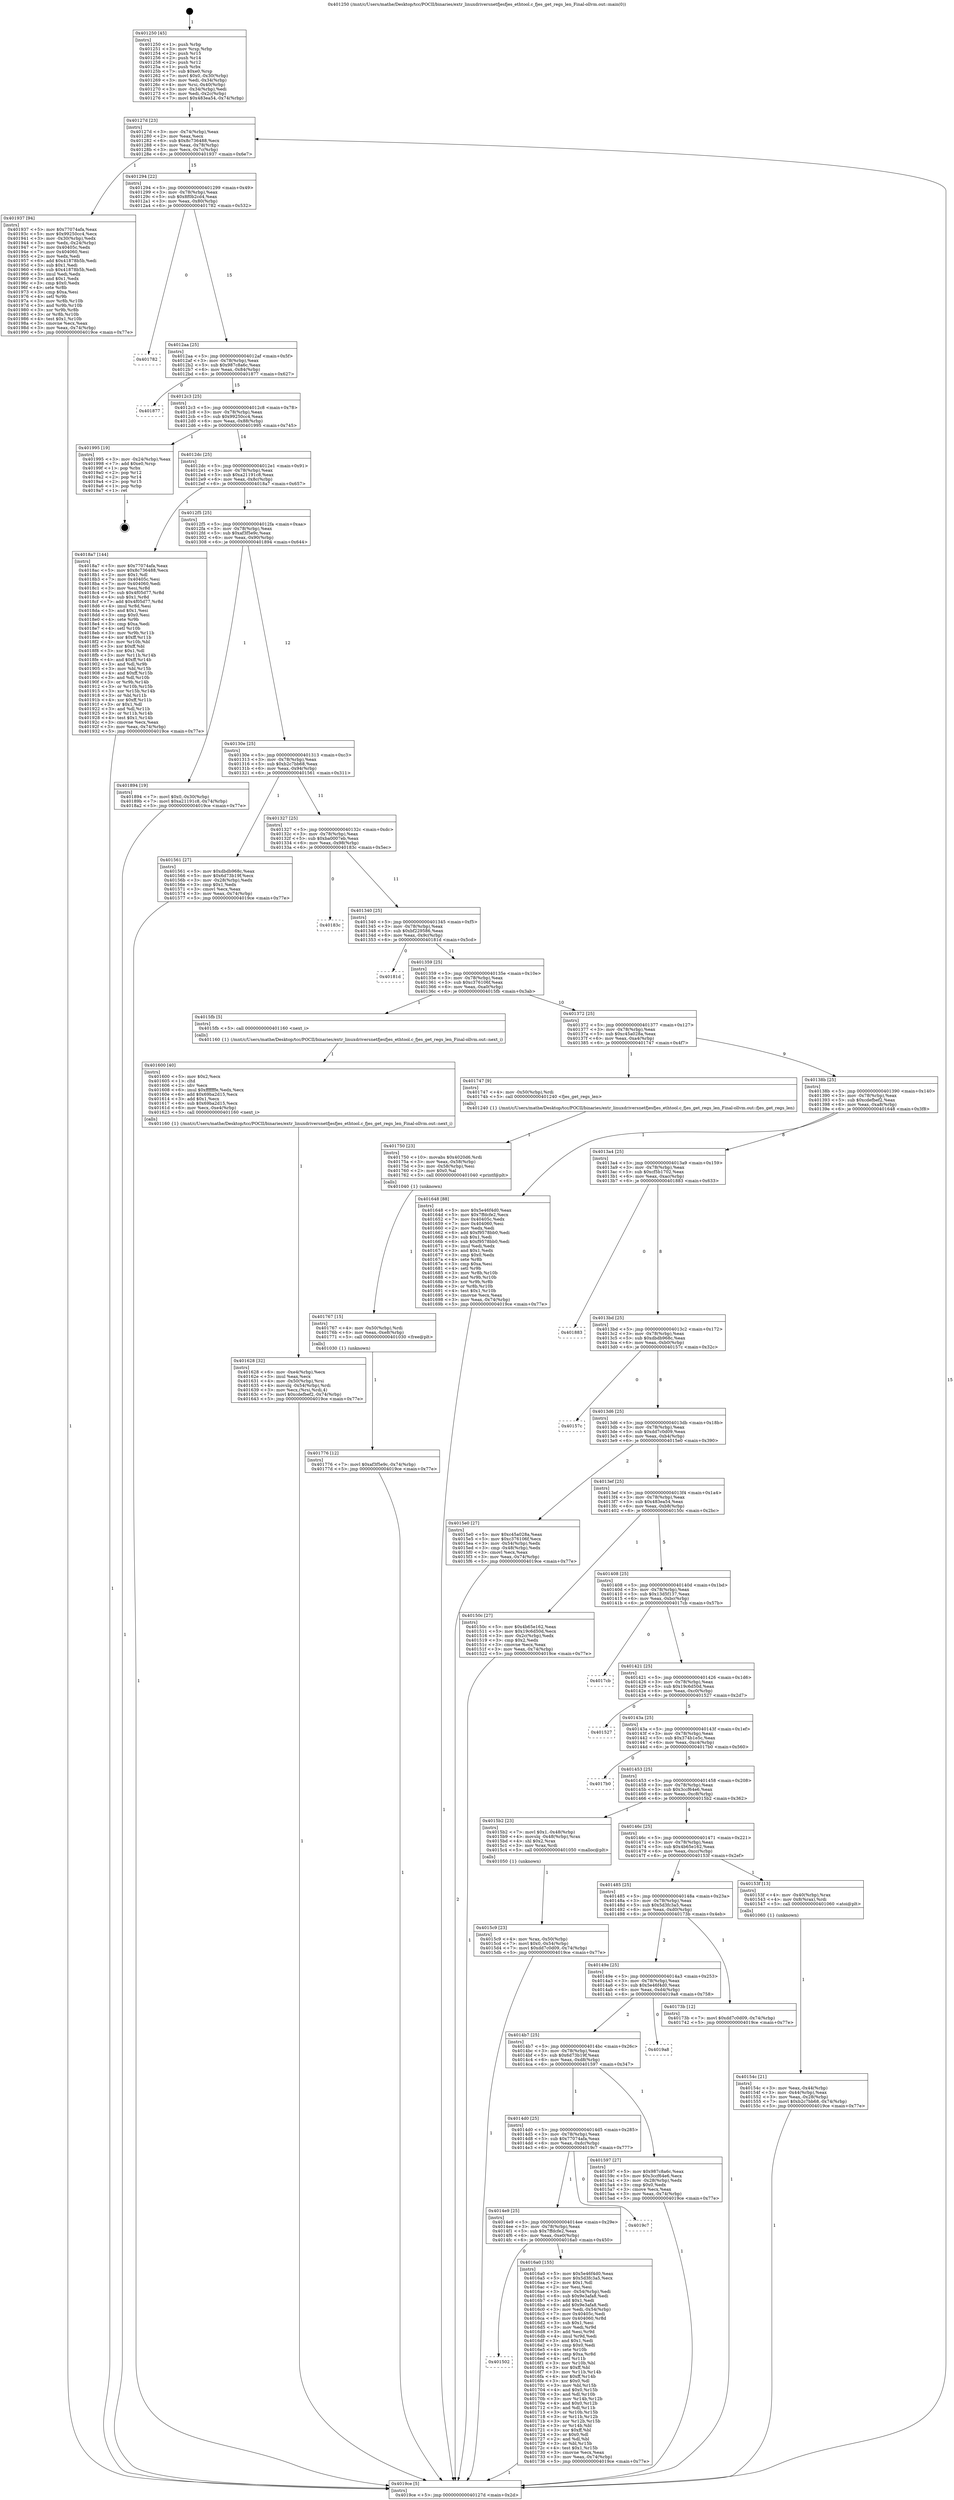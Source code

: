 digraph "0x401250" {
  label = "0x401250 (/mnt/c/Users/mathe/Desktop/tcc/POCII/binaries/extr_linuxdriversnetfjesfjes_ethtool.c_fjes_get_regs_len_Final-ollvm.out::main(0))"
  labelloc = "t"
  node[shape=record]

  Entry [label="",width=0.3,height=0.3,shape=circle,fillcolor=black,style=filled]
  "0x40127d" [label="{
     0x40127d [23]\l
     | [instrs]\l
     &nbsp;&nbsp;0x40127d \<+3\>: mov -0x74(%rbp),%eax\l
     &nbsp;&nbsp;0x401280 \<+2\>: mov %eax,%ecx\l
     &nbsp;&nbsp;0x401282 \<+6\>: sub $0x8c736488,%ecx\l
     &nbsp;&nbsp;0x401288 \<+3\>: mov %eax,-0x78(%rbp)\l
     &nbsp;&nbsp;0x40128b \<+3\>: mov %ecx,-0x7c(%rbp)\l
     &nbsp;&nbsp;0x40128e \<+6\>: je 0000000000401937 \<main+0x6e7\>\l
  }"]
  "0x401937" [label="{
     0x401937 [94]\l
     | [instrs]\l
     &nbsp;&nbsp;0x401937 \<+5\>: mov $0x77074afa,%eax\l
     &nbsp;&nbsp;0x40193c \<+5\>: mov $0x99250cc4,%ecx\l
     &nbsp;&nbsp;0x401941 \<+3\>: mov -0x30(%rbp),%edx\l
     &nbsp;&nbsp;0x401944 \<+3\>: mov %edx,-0x24(%rbp)\l
     &nbsp;&nbsp;0x401947 \<+7\>: mov 0x40405c,%edx\l
     &nbsp;&nbsp;0x40194e \<+7\>: mov 0x404060,%esi\l
     &nbsp;&nbsp;0x401955 \<+2\>: mov %edx,%edi\l
     &nbsp;&nbsp;0x401957 \<+6\>: add $0x41878b5b,%edi\l
     &nbsp;&nbsp;0x40195d \<+3\>: sub $0x1,%edi\l
     &nbsp;&nbsp;0x401960 \<+6\>: sub $0x41878b5b,%edi\l
     &nbsp;&nbsp;0x401966 \<+3\>: imul %edi,%edx\l
     &nbsp;&nbsp;0x401969 \<+3\>: and $0x1,%edx\l
     &nbsp;&nbsp;0x40196c \<+3\>: cmp $0x0,%edx\l
     &nbsp;&nbsp;0x40196f \<+4\>: sete %r8b\l
     &nbsp;&nbsp;0x401973 \<+3\>: cmp $0xa,%esi\l
     &nbsp;&nbsp;0x401976 \<+4\>: setl %r9b\l
     &nbsp;&nbsp;0x40197a \<+3\>: mov %r8b,%r10b\l
     &nbsp;&nbsp;0x40197d \<+3\>: and %r9b,%r10b\l
     &nbsp;&nbsp;0x401980 \<+3\>: xor %r9b,%r8b\l
     &nbsp;&nbsp;0x401983 \<+3\>: or %r8b,%r10b\l
     &nbsp;&nbsp;0x401986 \<+4\>: test $0x1,%r10b\l
     &nbsp;&nbsp;0x40198a \<+3\>: cmovne %ecx,%eax\l
     &nbsp;&nbsp;0x40198d \<+3\>: mov %eax,-0x74(%rbp)\l
     &nbsp;&nbsp;0x401990 \<+5\>: jmp 00000000004019ce \<main+0x77e\>\l
  }"]
  "0x401294" [label="{
     0x401294 [22]\l
     | [instrs]\l
     &nbsp;&nbsp;0x401294 \<+5\>: jmp 0000000000401299 \<main+0x49\>\l
     &nbsp;&nbsp;0x401299 \<+3\>: mov -0x78(%rbp),%eax\l
     &nbsp;&nbsp;0x40129c \<+5\>: sub $0x8f0b2cd4,%eax\l
     &nbsp;&nbsp;0x4012a1 \<+3\>: mov %eax,-0x80(%rbp)\l
     &nbsp;&nbsp;0x4012a4 \<+6\>: je 0000000000401782 \<main+0x532\>\l
  }"]
  Exit [label="",width=0.3,height=0.3,shape=circle,fillcolor=black,style=filled,peripheries=2]
  "0x401782" [label="{
     0x401782\l
  }", style=dashed]
  "0x4012aa" [label="{
     0x4012aa [25]\l
     | [instrs]\l
     &nbsp;&nbsp;0x4012aa \<+5\>: jmp 00000000004012af \<main+0x5f\>\l
     &nbsp;&nbsp;0x4012af \<+3\>: mov -0x78(%rbp),%eax\l
     &nbsp;&nbsp;0x4012b2 \<+5\>: sub $0x987c8a6c,%eax\l
     &nbsp;&nbsp;0x4012b7 \<+6\>: mov %eax,-0x84(%rbp)\l
     &nbsp;&nbsp;0x4012bd \<+6\>: je 0000000000401877 \<main+0x627\>\l
  }"]
  "0x401776" [label="{
     0x401776 [12]\l
     | [instrs]\l
     &nbsp;&nbsp;0x401776 \<+7\>: movl $0xaf3f5e9c,-0x74(%rbp)\l
     &nbsp;&nbsp;0x40177d \<+5\>: jmp 00000000004019ce \<main+0x77e\>\l
  }"]
  "0x401877" [label="{
     0x401877\l
  }", style=dashed]
  "0x4012c3" [label="{
     0x4012c3 [25]\l
     | [instrs]\l
     &nbsp;&nbsp;0x4012c3 \<+5\>: jmp 00000000004012c8 \<main+0x78\>\l
     &nbsp;&nbsp;0x4012c8 \<+3\>: mov -0x78(%rbp),%eax\l
     &nbsp;&nbsp;0x4012cb \<+5\>: sub $0x99250cc4,%eax\l
     &nbsp;&nbsp;0x4012d0 \<+6\>: mov %eax,-0x88(%rbp)\l
     &nbsp;&nbsp;0x4012d6 \<+6\>: je 0000000000401995 \<main+0x745\>\l
  }"]
  "0x401767" [label="{
     0x401767 [15]\l
     | [instrs]\l
     &nbsp;&nbsp;0x401767 \<+4\>: mov -0x50(%rbp),%rdi\l
     &nbsp;&nbsp;0x40176b \<+6\>: mov %eax,-0xe8(%rbp)\l
     &nbsp;&nbsp;0x401771 \<+5\>: call 0000000000401030 \<free@plt\>\l
     | [calls]\l
     &nbsp;&nbsp;0x401030 \{1\} (unknown)\l
  }"]
  "0x401995" [label="{
     0x401995 [19]\l
     | [instrs]\l
     &nbsp;&nbsp;0x401995 \<+3\>: mov -0x24(%rbp),%eax\l
     &nbsp;&nbsp;0x401998 \<+7\>: add $0xe0,%rsp\l
     &nbsp;&nbsp;0x40199f \<+1\>: pop %rbx\l
     &nbsp;&nbsp;0x4019a0 \<+2\>: pop %r12\l
     &nbsp;&nbsp;0x4019a2 \<+2\>: pop %r14\l
     &nbsp;&nbsp;0x4019a4 \<+2\>: pop %r15\l
     &nbsp;&nbsp;0x4019a6 \<+1\>: pop %rbp\l
     &nbsp;&nbsp;0x4019a7 \<+1\>: ret\l
  }"]
  "0x4012dc" [label="{
     0x4012dc [25]\l
     | [instrs]\l
     &nbsp;&nbsp;0x4012dc \<+5\>: jmp 00000000004012e1 \<main+0x91\>\l
     &nbsp;&nbsp;0x4012e1 \<+3\>: mov -0x78(%rbp),%eax\l
     &nbsp;&nbsp;0x4012e4 \<+5\>: sub $0xa21191c8,%eax\l
     &nbsp;&nbsp;0x4012e9 \<+6\>: mov %eax,-0x8c(%rbp)\l
     &nbsp;&nbsp;0x4012ef \<+6\>: je 00000000004018a7 \<main+0x657\>\l
  }"]
  "0x401750" [label="{
     0x401750 [23]\l
     | [instrs]\l
     &nbsp;&nbsp;0x401750 \<+10\>: movabs $0x4020d6,%rdi\l
     &nbsp;&nbsp;0x40175a \<+3\>: mov %eax,-0x58(%rbp)\l
     &nbsp;&nbsp;0x40175d \<+3\>: mov -0x58(%rbp),%esi\l
     &nbsp;&nbsp;0x401760 \<+2\>: mov $0x0,%al\l
     &nbsp;&nbsp;0x401762 \<+5\>: call 0000000000401040 \<printf@plt\>\l
     | [calls]\l
     &nbsp;&nbsp;0x401040 \{1\} (unknown)\l
  }"]
  "0x4018a7" [label="{
     0x4018a7 [144]\l
     | [instrs]\l
     &nbsp;&nbsp;0x4018a7 \<+5\>: mov $0x77074afa,%eax\l
     &nbsp;&nbsp;0x4018ac \<+5\>: mov $0x8c736488,%ecx\l
     &nbsp;&nbsp;0x4018b1 \<+2\>: mov $0x1,%dl\l
     &nbsp;&nbsp;0x4018b3 \<+7\>: mov 0x40405c,%esi\l
     &nbsp;&nbsp;0x4018ba \<+7\>: mov 0x404060,%edi\l
     &nbsp;&nbsp;0x4018c1 \<+3\>: mov %esi,%r8d\l
     &nbsp;&nbsp;0x4018c4 \<+7\>: sub $0x4f05d77,%r8d\l
     &nbsp;&nbsp;0x4018cb \<+4\>: sub $0x1,%r8d\l
     &nbsp;&nbsp;0x4018cf \<+7\>: add $0x4f05d77,%r8d\l
     &nbsp;&nbsp;0x4018d6 \<+4\>: imul %r8d,%esi\l
     &nbsp;&nbsp;0x4018da \<+3\>: and $0x1,%esi\l
     &nbsp;&nbsp;0x4018dd \<+3\>: cmp $0x0,%esi\l
     &nbsp;&nbsp;0x4018e0 \<+4\>: sete %r9b\l
     &nbsp;&nbsp;0x4018e4 \<+3\>: cmp $0xa,%edi\l
     &nbsp;&nbsp;0x4018e7 \<+4\>: setl %r10b\l
     &nbsp;&nbsp;0x4018eb \<+3\>: mov %r9b,%r11b\l
     &nbsp;&nbsp;0x4018ee \<+4\>: xor $0xff,%r11b\l
     &nbsp;&nbsp;0x4018f2 \<+3\>: mov %r10b,%bl\l
     &nbsp;&nbsp;0x4018f5 \<+3\>: xor $0xff,%bl\l
     &nbsp;&nbsp;0x4018f8 \<+3\>: xor $0x1,%dl\l
     &nbsp;&nbsp;0x4018fb \<+3\>: mov %r11b,%r14b\l
     &nbsp;&nbsp;0x4018fe \<+4\>: and $0xff,%r14b\l
     &nbsp;&nbsp;0x401902 \<+3\>: and %dl,%r9b\l
     &nbsp;&nbsp;0x401905 \<+3\>: mov %bl,%r15b\l
     &nbsp;&nbsp;0x401908 \<+4\>: and $0xff,%r15b\l
     &nbsp;&nbsp;0x40190c \<+3\>: and %dl,%r10b\l
     &nbsp;&nbsp;0x40190f \<+3\>: or %r9b,%r14b\l
     &nbsp;&nbsp;0x401912 \<+3\>: or %r10b,%r15b\l
     &nbsp;&nbsp;0x401915 \<+3\>: xor %r15b,%r14b\l
     &nbsp;&nbsp;0x401918 \<+3\>: or %bl,%r11b\l
     &nbsp;&nbsp;0x40191b \<+4\>: xor $0xff,%r11b\l
     &nbsp;&nbsp;0x40191f \<+3\>: or $0x1,%dl\l
     &nbsp;&nbsp;0x401922 \<+3\>: and %dl,%r11b\l
     &nbsp;&nbsp;0x401925 \<+3\>: or %r11b,%r14b\l
     &nbsp;&nbsp;0x401928 \<+4\>: test $0x1,%r14b\l
     &nbsp;&nbsp;0x40192c \<+3\>: cmovne %ecx,%eax\l
     &nbsp;&nbsp;0x40192f \<+3\>: mov %eax,-0x74(%rbp)\l
     &nbsp;&nbsp;0x401932 \<+5\>: jmp 00000000004019ce \<main+0x77e\>\l
  }"]
  "0x4012f5" [label="{
     0x4012f5 [25]\l
     | [instrs]\l
     &nbsp;&nbsp;0x4012f5 \<+5\>: jmp 00000000004012fa \<main+0xaa\>\l
     &nbsp;&nbsp;0x4012fa \<+3\>: mov -0x78(%rbp),%eax\l
     &nbsp;&nbsp;0x4012fd \<+5\>: sub $0xaf3f5e9c,%eax\l
     &nbsp;&nbsp;0x401302 \<+6\>: mov %eax,-0x90(%rbp)\l
     &nbsp;&nbsp;0x401308 \<+6\>: je 0000000000401894 \<main+0x644\>\l
  }"]
  "0x401502" [label="{
     0x401502\l
  }", style=dashed]
  "0x401894" [label="{
     0x401894 [19]\l
     | [instrs]\l
     &nbsp;&nbsp;0x401894 \<+7\>: movl $0x0,-0x30(%rbp)\l
     &nbsp;&nbsp;0x40189b \<+7\>: movl $0xa21191c8,-0x74(%rbp)\l
     &nbsp;&nbsp;0x4018a2 \<+5\>: jmp 00000000004019ce \<main+0x77e\>\l
  }"]
  "0x40130e" [label="{
     0x40130e [25]\l
     | [instrs]\l
     &nbsp;&nbsp;0x40130e \<+5\>: jmp 0000000000401313 \<main+0xc3\>\l
     &nbsp;&nbsp;0x401313 \<+3\>: mov -0x78(%rbp),%eax\l
     &nbsp;&nbsp;0x401316 \<+5\>: sub $0xb2c7bb68,%eax\l
     &nbsp;&nbsp;0x40131b \<+6\>: mov %eax,-0x94(%rbp)\l
     &nbsp;&nbsp;0x401321 \<+6\>: je 0000000000401561 \<main+0x311\>\l
  }"]
  "0x4016a0" [label="{
     0x4016a0 [155]\l
     | [instrs]\l
     &nbsp;&nbsp;0x4016a0 \<+5\>: mov $0x5e46f4d0,%eax\l
     &nbsp;&nbsp;0x4016a5 \<+5\>: mov $0x5d3fc3a5,%ecx\l
     &nbsp;&nbsp;0x4016aa \<+2\>: mov $0x1,%dl\l
     &nbsp;&nbsp;0x4016ac \<+2\>: xor %esi,%esi\l
     &nbsp;&nbsp;0x4016ae \<+3\>: mov -0x54(%rbp),%edi\l
     &nbsp;&nbsp;0x4016b1 \<+6\>: sub $0x9e3afa8,%edi\l
     &nbsp;&nbsp;0x4016b7 \<+3\>: add $0x1,%edi\l
     &nbsp;&nbsp;0x4016ba \<+6\>: add $0x9e3afa8,%edi\l
     &nbsp;&nbsp;0x4016c0 \<+3\>: mov %edi,-0x54(%rbp)\l
     &nbsp;&nbsp;0x4016c3 \<+7\>: mov 0x40405c,%edi\l
     &nbsp;&nbsp;0x4016ca \<+8\>: mov 0x404060,%r8d\l
     &nbsp;&nbsp;0x4016d2 \<+3\>: sub $0x1,%esi\l
     &nbsp;&nbsp;0x4016d5 \<+3\>: mov %edi,%r9d\l
     &nbsp;&nbsp;0x4016d8 \<+3\>: add %esi,%r9d\l
     &nbsp;&nbsp;0x4016db \<+4\>: imul %r9d,%edi\l
     &nbsp;&nbsp;0x4016df \<+3\>: and $0x1,%edi\l
     &nbsp;&nbsp;0x4016e2 \<+3\>: cmp $0x0,%edi\l
     &nbsp;&nbsp;0x4016e5 \<+4\>: sete %r10b\l
     &nbsp;&nbsp;0x4016e9 \<+4\>: cmp $0xa,%r8d\l
     &nbsp;&nbsp;0x4016ed \<+4\>: setl %r11b\l
     &nbsp;&nbsp;0x4016f1 \<+3\>: mov %r10b,%bl\l
     &nbsp;&nbsp;0x4016f4 \<+3\>: xor $0xff,%bl\l
     &nbsp;&nbsp;0x4016f7 \<+3\>: mov %r11b,%r14b\l
     &nbsp;&nbsp;0x4016fa \<+4\>: xor $0xff,%r14b\l
     &nbsp;&nbsp;0x4016fe \<+3\>: xor $0x0,%dl\l
     &nbsp;&nbsp;0x401701 \<+3\>: mov %bl,%r15b\l
     &nbsp;&nbsp;0x401704 \<+4\>: and $0x0,%r15b\l
     &nbsp;&nbsp;0x401708 \<+3\>: and %dl,%r10b\l
     &nbsp;&nbsp;0x40170b \<+3\>: mov %r14b,%r12b\l
     &nbsp;&nbsp;0x40170e \<+4\>: and $0x0,%r12b\l
     &nbsp;&nbsp;0x401712 \<+3\>: and %dl,%r11b\l
     &nbsp;&nbsp;0x401715 \<+3\>: or %r10b,%r15b\l
     &nbsp;&nbsp;0x401718 \<+3\>: or %r11b,%r12b\l
     &nbsp;&nbsp;0x40171b \<+3\>: xor %r12b,%r15b\l
     &nbsp;&nbsp;0x40171e \<+3\>: or %r14b,%bl\l
     &nbsp;&nbsp;0x401721 \<+3\>: xor $0xff,%bl\l
     &nbsp;&nbsp;0x401724 \<+3\>: or $0x0,%dl\l
     &nbsp;&nbsp;0x401727 \<+2\>: and %dl,%bl\l
     &nbsp;&nbsp;0x401729 \<+3\>: or %bl,%r15b\l
     &nbsp;&nbsp;0x40172c \<+4\>: test $0x1,%r15b\l
     &nbsp;&nbsp;0x401730 \<+3\>: cmovne %ecx,%eax\l
     &nbsp;&nbsp;0x401733 \<+3\>: mov %eax,-0x74(%rbp)\l
     &nbsp;&nbsp;0x401736 \<+5\>: jmp 00000000004019ce \<main+0x77e\>\l
  }"]
  "0x401561" [label="{
     0x401561 [27]\l
     | [instrs]\l
     &nbsp;&nbsp;0x401561 \<+5\>: mov $0xdbdb968c,%eax\l
     &nbsp;&nbsp;0x401566 \<+5\>: mov $0x6d73b19f,%ecx\l
     &nbsp;&nbsp;0x40156b \<+3\>: mov -0x28(%rbp),%edx\l
     &nbsp;&nbsp;0x40156e \<+3\>: cmp $0x1,%edx\l
     &nbsp;&nbsp;0x401571 \<+3\>: cmovl %ecx,%eax\l
     &nbsp;&nbsp;0x401574 \<+3\>: mov %eax,-0x74(%rbp)\l
     &nbsp;&nbsp;0x401577 \<+5\>: jmp 00000000004019ce \<main+0x77e\>\l
  }"]
  "0x401327" [label="{
     0x401327 [25]\l
     | [instrs]\l
     &nbsp;&nbsp;0x401327 \<+5\>: jmp 000000000040132c \<main+0xdc\>\l
     &nbsp;&nbsp;0x40132c \<+3\>: mov -0x78(%rbp),%eax\l
     &nbsp;&nbsp;0x40132f \<+5\>: sub $0xba0007eb,%eax\l
     &nbsp;&nbsp;0x401334 \<+6\>: mov %eax,-0x98(%rbp)\l
     &nbsp;&nbsp;0x40133a \<+6\>: je 000000000040183c \<main+0x5ec\>\l
  }"]
  "0x4014e9" [label="{
     0x4014e9 [25]\l
     | [instrs]\l
     &nbsp;&nbsp;0x4014e9 \<+5\>: jmp 00000000004014ee \<main+0x29e\>\l
     &nbsp;&nbsp;0x4014ee \<+3\>: mov -0x78(%rbp),%eax\l
     &nbsp;&nbsp;0x4014f1 \<+5\>: sub $0x7ffdcfe2,%eax\l
     &nbsp;&nbsp;0x4014f6 \<+6\>: mov %eax,-0xe0(%rbp)\l
     &nbsp;&nbsp;0x4014fc \<+6\>: je 00000000004016a0 \<main+0x450\>\l
  }"]
  "0x40183c" [label="{
     0x40183c\l
  }", style=dashed]
  "0x401340" [label="{
     0x401340 [25]\l
     | [instrs]\l
     &nbsp;&nbsp;0x401340 \<+5\>: jmp 0000000000401345 \<main+0xf5\>\l
     &nbsp;&nbsp;0x401345 \<+3\>: mov -0x78(%rbp),%eax\l
     &nbsp;&nbsp;0x401348 \<+5\>: sub $0xbf229586,%eax\l
     &nbsp;&nbsp;0x40134d \<+6\>: mov %eax,-0x9c(%rbp)\l
     &nbsp;&nbsp;0x401353 \<+6\>: je 000000000040181d \<main+0x5cd\>\l
  }"]
  "0x4019c7" [label="{
     0x4019c7\l
  }", style=dashed]
  "0x40181d" [label="{
     0x40181d\l
  }", style=dashed]
  "0x401359" [label="{
     0x401359 [25]\l
     | [instrs]\l
     &nbsp;&nbsp;0x401359 \<+5\>: jmp 000000000040135e \<main+0x10e\>\l
     &nbsp;&nbsp;0x40135e \<+3\>: mov -0x78(%rbp),%eax\l
     &nbsp;&nbsp;0x401361 \<+5\>: sub $0xc376106f,%eax\l
     &nbsp;&nbsp;0x401366 \<+6\>: mov %eax,-0xa0(%rbp)\l
     &nbsp;&nbsp;0x40136c \<+6\>: je 00000000004015fb \<main+0x3ab\>\l
  }"]
  "0x401628" [label="{
     0x401628 [32]\l
     | [instrs]\l
     &nbsp;&nbsp;0x401628 \<+6\>: mov -0xe4(%rbp),%ecx\l
     &nbsp;&nbsp;0x40162e \<+3\>: imul %eax,%ecx\l
     &nbsp;&nbsp;0x401631 \<+4\>: mov -0x50(%rbp),%rsi\l
     &nbsp;&nbsp;0x401635 \<+4\>: movslq -0x54(%rbp),%rdi\l
     &nbsp;&nbsp;0x401639 \<+3\>: mov %ecx,(%rsi,%rdi,4)\l
     &nbsp;&nbsp;0x40163c \<+7\>: movl $0xcdefbef2,-0x74(%rbp)\l
     &nbsp;&nbsp;0x401643 \<+5\>: jmp 00000000004019ce \<main+0x77e\>\l
  }"]
  "0x4015fb" [label="{
     0x4015fb [5]\l
     | [instrs]\l
     &nbsp;&nbsp;0x4015fb \<+5\>: call 0000000000401160 \<next_i\>\l
     | [calls]\l
     &nbsp;&nbsp;0x401160 \{1\} (/mnt/c/Users/mathe/Desktop/tcc/POCII/binaries/extr_linuxdriversnetfjesfjes_ethtool.c_fjes_get_regs_len_Final-ollvm.out::next_i)\l
  }"]
  "0x401372" [label="{
     0x401372 [25]\l
     | [instrs]\l
     &nbsp;&nbsp;0x401372 \<+5\>: jmp 0000000000401377 \<main+0x127\>\l
     &nbsp;&nbsp;0x401377 \<+3\>: mov -0x78(%rbp),%eax\l
     &nbsp;&nbsp;0x40137a \<+5\>: sub $0xc45a028a,%eax\l
     &nbsp;&nbsp;0x40137f \<+6\>: mov %eax,-0xa4(%rbp)\l
     &nbsp;&nbsp;0x401385 \<+6\>: je 0000000000401747 \<main+0x4f7\>\l
  }"]
  "0x401600" [label="{
     0x401600 [40]\l
     | [instrs]\l
     &nbsp;&nbsp;0x401600 \<+5\>: mov $0x2,%ecx\l
     &nbsp;&nbsp;0x401605 \<+1\>: cltd\l
     &nbsp;&nbsp;0x401606 \<+2\>: idiv %ecx\l
     &nbsp;&nbsp;0x401608 \<+6\>: imul $0xfffffffe,%edx,%ecx\l
     &nbsp;&nbsp;0x40160e \<+6\>: add $0x69ba2d15,%ecx\l
     &nbsp;&nbsp;0x401614 \<+3\>: add $0x1,%ecx\l
     &nbsp;&nbsp;0x401617 \<+6\>: sub $0x69ba2d15,%ecx\l
     &nbsp;&nbsp;0x40161d \<+6\>: mov %ecx,-0xe4(%rbp)\l
     &nbsp;&nbsp;0x401623 \<+5\>: call 0000000000401160 \<next_i\>\l
     | [calls]\l
     &nbsp;&nbsp;0x401160 \{1\} (/mnt/c/Users/mathe/Desktop/tcc/POCII/binaries/extr_linuxdriversnetfjesfjes_ethtool.c_fjes_get_regs_len_Final-ollvm.out::next_i)\l
  }"]
  "0x401747" [label="{
     0x401747 [9]\l
     | [instrs]\l
     &nbsp;&nbsp;0x401747 \<+4\>: mov -0x50(%rbp),%rdi\l
     &nbsp;&nbsp;0x40174b \<+5\>: call 0000000000401240 \<fjes_get_regs_len\>\l
     | [calls]\l
     &nbsp;&nbsp;0x401240 \{1\} (/mnt/c/Users/mathe/Desktop/tcc/POCII/binaries/extr_linuxdriversnetfjesfjes_ethtool.c_fjes_get_regs_len_Final-ollvm.out::fjes_get_regs_len)\l
  }"]
  "0x40138b" [label="{
     0x40138b [25]\l
     | [instrs]\l
     &nbsp;&nbsp;0x40138b \<+5\>: jmp 0000000000401390 \<main+0x140\>\l
     &nbsp;&nbsp;0x401390 \<+3\>: mov -0x78(%rbp),%eax\l
     &nbsp;&nbsp;0x401393 \<+5\>: sub $0xcdefbef2,%eax\l
     &nbsp;&nbsp;0x401398 \<+6\>: mov %eax,-0xa8(%rbp)\l
     &nbsp;&nbsp;0x40139e \<+6\>: je 0000000000401648 \<main+0x3f8\>\l
  }"]
  "0x4015c9" [label="{
     0x4015c9 [23]\l
     | [instrs]\l
     &nbsp;&nbsp;0x4015c9 \<+4\>: mov %rax,-0x50(%rbp)\l
     &nbsp;&nbsp;0x4015cd \<+7\>: movl $0x0,-0x54(%rbp)\l
     &nbsp;&nbsp;0x4015d4 \<+7\>: movl $0xdd7c0d09,-0x74(%rbp)\l
     &nbsp;&nbsp;0x4015db \<+5\>: jmp 00000000004019ce \<main+0x77e\>\l
  }"]
  "0x401648" [label="{
     0x401648 [88]\l
     | [instrs]\l
     &nbsp;&nbsp;0x401648 \<+5\>: mov $0x5e46f4d0,%eax\l
     &nbsp;&nbsp;0x40164d \<+5\>: mov $0x7ffdcfe2,%ecx\l
     &nbsp;&nbsp;0x401652 \<+7\>: mov 0x40405c,%edx\l
     &nbsp;&nbsp;0x401659 \<+7\>: mov 0x404060,%esi\l
     &nbsp;&nbsp;0x401660 \<+2\>: mov %edx,%edi\l
     &nbsp;&nbsp;0x401662 \<+6\>: add $0xf9578bb0,%edi\l
     &nbsp;&nbsp;0x401668 \<+3\>: sub $0x1,%edi\l
     &nbsp;&nbsp;0x40166b \<+6\>: sub $0xf9578bb0,%edi\l
     &nbsp;&nbsp;0x401671 \<+3\>: imul %edi,%edx\l
     &nbsp;&nbsp;0x401674 \<+3\>: and $0x1,%edx\l
     &nbsp;&nbsp;0x401677 \<+3\>: cmp $0x0,%edx\l
     &nbsp;&nbsp;0x40167a \<+4\>: sete %r8b\l
     &nbsp;&nbsp;0x40167e \<+3\>: cmp $0xa,%esi\l
     &nbsp;&nbsp;0x401681 \<+4\>: setl %r9b\l
     &nbsp;&nbsp;0x401685 \<+3\>: mov %r8b,%r10b\l
     &nbsp;&nbsp;0x401688 \<+3\>: and %r9b,%r10b\l
     &nbsp;&nbsp;0x40168b \<+3\>: xor %r9b,%r8b\l
     &nbsp;&nbsp;0x40168e \<+3\>: or %r8b,%r10b\l
     &nbsp;&nbsp;0x401691 \<+4\>: test $0x1,%r10b\l
     &nbsp;&nbsp;0x401695 \<+3\>: cmovne %ecx,%eax\l
     &nbsp;&nbsp;0x401698 \<+3\>: mov %eax,-0x74(%rbp)\l
     &nbsp;&nbsp;0x40169b \<+5\>: jmp 00000000004019ce \<main+0x77e\>\l
  }"]
  "0x4013a4" [label="{
     0x4013a4 [25]\l
     | [instrs]\l
     &nbsp;&nbsp;0x4013a4 \<+5\>: jmp 00000000004013a9 \<main+0x159\>\l
     &nbsp;&nbsp;0x4013a9 \<+3\>: mov -0x78(%rbp),%eax\l
     &nbsp;&nbsp;0x4013ac \<+5\>: sub $0xcf5b1702,%eax\l
     &nbsp;&nbsp;0x4013b1 \<+6\>: mov %eax,-0xac(%rbp)\l
     &nbsp;&nbsp;0x4013b7 \<+6\>: je 0000000000401883 \<main+0x633\>\l
  }"]
  "0x4014d0" [label="{
     0x4014d0 [25]\l
     | [instrs]\l
     &nbsp;&nbsp;0x4014d0 \<+5\>: jmp 00000000004014d5 \<main+0x285\>\l
     &nbsp;&nbsp;0x4014d5 \<+3\>: mov -0x78(%rbp),%eax\l
     &nbsp;&nbsp;0x4014d8 \<+5\>: sub $0x77074afa,%eax\l
     &nbsp;&nbsp;0x4014dd \<+6\>: mov %eax,-0xdc(%rbp)\l
     &nbsp;&nbsp;0x4014e3 \<+6\>: je 00000000004019c7 \<main+0x777\>\l
  }"]
  "0x401883" [label="{
     0x401883\l
  }", style=dashed]
  "0x4013bd" [label="{
     0x4013bd [25]\l
     | [instrs]\l
     &nbsp;&nbsp;0x4013bd \<+5\>: jmp 00000000004013c2 \<main+0x172\>\l
     &nbsp;&nbsp;0x4013c2 \<+3\>: mov -0x78(%rbp),%eax\l
     &nbsp;&nbsp;0x4013c5 \<+5\>: sub $0xdbdb968c,%eax\l
     &nbsp;&nbsp;0x4013ca \<+6\>: mov %eax,-0xb0(%rbp)\l
     &nbsp;&nbsp;0x4013d0 \<+6\>: je 000000000040157c \<main+0x32c\>\l
  }"]
  "0x401597" [label="{
     0x401597 [27]\l
     | [instrs]\l
     &nbsp;&nbsp;0x401597 \<+5\>: mov $0x987c8a6c,%eax\l
     &nbsp;&nbsp;0x40159c \<+5\>: mov $0x3ccf64e6,%ecx\l
     &nbsp;&nbsp;0x4015a1 \<+3\>: mov -0x28(%rbp),%edx\l
     &nbsp;&nbsp;0x4015a4 \<+3\>: cmp $0x0,%edx\l
     &nbsp;&nbsp;0x4015a7 \<+3\>: cmove %ecx,%eax\l
     &nbsp;&nbsp;0x4015aa \<+3\>: mov %eax,-0x74(%rbp)\l
     &nbsp;&nbsp;0x4015ad \<+5\>: jmp 00000000004019ce \<main+0x77e\>\l
  }"]
  "0x40157c" [label="{
     0x40157c\l
  }", style=dashed]
  "0x4013d6" [label="{
     0x4013d6 [25]\l
     | [instrs]\l
     &nbsp;&nbsp;0x4013d6 \<+5\>: jmp 00000000004013db \<main+0x18b\>\l
     &nbsp;&nbsp;0x4013db \<+3\>: mov -0x78(%rbp),%eax\l
     &nbsp;&nbsp;0x4013de \<+5\>: sub $0xdd7c0d09,%eax\l
     &nbsp;&nbsp;0x4013e3 \<+6\>: mov %eax,-0xb4(%rbp)\l
     &nbsp;&nbsp;0x4013e9 \<+6\>: je 00000000004015e0 \<main+0x390\>\l
  }"]
  "0x4014b7" [label="{
     0x4014b7 [25]\l
     | [instrs]\l
     &nbsp;&nbsp;0x4014b7 \<+5\>: jmp 00000000004014bc \<main+0x26c\>\l
     &nbsp;&nbsp;0x4014bc \<+3\>: mov -0x78(%rbp),%eax\l
     &nbsp;&nbsp;0x4014bf \<+5\>: sub $0x6d73b19f,%eax\l
     &nbsp;&nbsp;0x4014c4 \<+6\>: mov %eax,-0xd8(%rbp)\l
     &nbsp;&nbsp;0x4014ca \<+6\>: je 0000000000401597 \<main+0x347\>\l
  }"]
  "0x4015e0" [label="{
     0x4015e0 [27]\l
     | [instrs]\l
     &nbsp;&nbsp;0x4015e0 \<+5\>: mov $0xc45a028a,%eax\l
     &nbsp;&nbsp;0x4015e5 \<+5\>: mov $0xc376106f,%ecx\l
     &nbsp;&nbsp;0x4015ea \<+3\>: mov -0x54(%rbp),%edx\l
     &nbsp;&nbsp;0x4015ed \<+3\>: cmp -0x48(%rbp),%edx\l
     &nbsp;&nbsp;0x4015f0 \<+3\>: cmovl %ecx,%eax\l
     &nbsp;&nbsp;0x4015f3 \<+3\>: mov %eax,-0x74(%rbp)\l
     &nbsp;&nbsp;0x4015f6 \<+5\>: jmp 00000000004019ce \<main+0x77e\>\l
  }"]
  "0x4013ef" [label="{
     0x4013ef [25]\l
     | [instrs]\l
     &nbsp;&nbsp;0x4013ef \<+5\>: jmp 00000000004013f4 \<main+0x1a4\>\l
     &nbsp;&nbsp;0x4013f4 \<+3\>: mov -0x78(%rbp),%eax\l
     &nbsp;&nbsp;0x4013f7 \<+5\>: sub $0x483ea54,%eax\l
     &nbsp;&nbsp;0x4013fc \<+6\>: mov %eax,-0xb8(%rbp)\l
     &nbsp;&nbsp;0x401402 \<+6\>: je 000000000040150c \<main+0x2bc\>\l
  }"]
  "0x4019a8" [label="{
     0x4019a8\l
  }", style=dashed]
  "0x40150c" [label="{
     0x40150c [27]\l
     | [instrs]\l
     &nbsp;&nbsp;0x40150c \<+5\>: mov $0x4b65e162,%eax\l
     &nbsp;&nbsp;0x401511 \<+5\>: mov $0x19c6d50d,%ecx\l
     &nbsp;&nbsp;0x401516 \<+3\>: mov -0x2c(%rbp),%edx\l
     &nbsp;&nbsp;0x401519 \<+3\>: cmp $0x2,%edx\l
     &nbsp;&nbsp;0x40151c \<+3\>: cmovne %ecx,%eax\l
     &nbsp;&nbsp;0x40151f \<+3\>: mov %eax,-0x74(%rbp)\l
     &nbsp;&nbsp;0x401522 \<+5\>: jmp 00000000004019ce \<main+0x77e\>\l
  }"]
  "0x401408" [label="{
     0x401408 [25]\l
     | [instrs]\l
     &nbsp;&nbsp;0x401408 \<+5\>: jmp 000000000040140d \<main+0x1bd\>\l
     &nbsp;&nbsp;0x40140d \<+3\>: mov -0x78(%rbp),%eax\l
     &nbsp;&nbsp;0x401410 \<+5\>: sub $0x13d5f137,%eax\l
     &nbsp;&nbsp;0x401415 \<+6\>: mov %eax,-0xbc(%rbp)\l
     &nbsp;&nbsp;0x40141b \<+6\>: je 00000000004017cb \<main+0x57b\>\l
  }"]
  "0x4019ce" [label="{
     0x4019ce [5]\l
     | [instrs]\l
     &nbsp;&nbsp;0x4019ce \<+5\>: jmp 000000000040127d \<main+0x2d\>\l
  }"]
  "0x401250" [label="{
     0x401250 [45]\l
     | [instrs]\l
     &nbsp;&nbsp;0x401250 \<+1\>: push %rbp\l
     &nbsp;&nbsp;0x401251 \<+3\>: mov %rsp,%rbp\l
     &nbsp;&nbsp;0x401254 \<+2\>: push %r15\l
     &nbsp;&nbsp;0x401256 \<+2\>: push %r14\l
     &nbsp;&nbsp;0x401258 \<+2\>: push %r12\l
     &nbsp;&nbsp;0x40125a \<+1\>: push %rbx\l
     &nbsp;&nbsp;0x40125b \<+7\>: sub $0xe0,%rsp\l
     &nbsp;&nbsp;0x401262 \<+7\>: movl $0x0,-0x30(%rbp)\l
     &nbsp;&nbsp;0x401269 \<+3\>: mov %edi,-0x34(%rbp)\l
     &nbsp;&nbsp;0x40126c \<+4\>: mov %rsi,-0x40(%rbp)\l
     &nbsp;&nbsp;0x401270 \<+3\>: mov -0x34(%rbp),%edi\l
     &nbsp;&nbsp;0x401273 \<+3\>: mov %edi,-0x2c(%rbp)\l
     &nbsp;&nbsp;0x401276 \<+7\>: movl $0x483ea54,-0x74(%rbp)\l
  }"]
  "0x40149e" [label="{
     0x40149e [25]\l
     | [instrs]\l
     &nbsp;&nbsp;0x40149e \<+5\>: jmp 00000000004014a3 \<main+0x253\>\l
     &nbsp;&nbsp;0x4014a3 \<+3\>: mov -0x78(%rbp),%eax\l
     &nbsp;&nbsp;0x4014a6 \<+5\>: sub $0x5e46f4d0,%eax\l
     &nbsp;&nbsp;0x4014ab \<+6\>: mov %eax,-0xd4(%rbp)\l
     &nbsp;&nbsp;0x4014b1 \<+6\>: je 00000000004019a8 \<main+0x758\>\l
  }"]
  "0x4017cb" [label="{
     0x4017cb\l
  }", style=dashed]
  "0x401421" [label="{
     0x401421 [25]\l
     | [instrs]\l
     &nbsp;&nbsp;0x401421 \<+5\>: jmp 0000000000401426 \<main+0x1d6\>\l
     &nbsp;&nbsp;0x401426 \<+3\>: mov -0x78(%rbp),%eax\l
     &nbsp;&nbsp;0x401429 \<+5\>: sub $0x19c6d50d,%eax\l
     &nbsp;&nbsp;0x40142e \<+6\>: mov %eax,-0xc0(%rbp)\l
     &nbsp;&nbsp;0x401434 \<+6\>: je 0000000000401527 \<main+0x2d7\>\l
  }"]
  "0x40173b" [label="{
     0x40173b [12]\l
     | [instrs]\l
     &nbsp;&nbsp;0x40173b \<+7\>: movl $0xdd7c0d09,-0x74(%rbp)\l
     &nbsp;&nbsp;0x401742 \<+5\>: jmp 00000000004019ce \<main+0x77e\>\l
  }"]
  "0x401527" [label="{
     0x401527\l
  }", style=dashed]
  "0x40143a" [label="{
     0x40143a [25]\l
     | [instrs]\l
     &nbsp;&nbsp;0x40143a \<+5\>: jmp 000000000040143f \<main+0x1ef\>\l
     &nbsp;&nbsp;0x40143f \<+3\>: mov -0x78(%rbp),%eax\l
     &nbsp;&nbsp;0x401442 \<+5\>: sub $0x374b1e5c,%eax\l
     &nbsp;&nbsp;0x401447 \<+6\>: mov %eax,-0xc4(%rbp)\l
     &nbsp;&nbsp;0x40144d \<+6\>: je 00000000004017b0 \<main+0x560\>\l
  }"]
  "0x40154c" [label="{
     0x40154c [21]\l
     | [instrs]\l
     &nbsp;&nbsp;0x40154c \<+3\>: mov %eax,-0x44(%rbp)\l
     &nbsp;&nbsp;0x40154f \<+3\>: mov -0x44(%rbp),%eax\l
     &nbsp;&nbsp;0x401552 \<+3\>: mov %eax,-0x28(%rbp)\l
     &nbsp;&nbsp;0x401555 \<+7\>: movl $0xb2c7bb68,-0x74(%rbp)\l
     &nbsp;&nbsp;0x40155c \<+5\>: jmp 00000000004019ce \<main+0x77e\>\l
  }"]
  "0x4017b0" [label="{
     0x4017b0\l
  }", style=dashed]
  "0x401453" [label="{
     0x401453 [25]\l
     | [instrs]\l
     &nbsp;&nbsp;0x401453 \<+5\>: jmp 0000000000401458 \<main+0x208\>\l
     &nbsp;&nbsp;0x401458 \<+3\>: mov -0x78(%rbp),%eax\l
     &nbsp;&nbsp;0x40145b \<+5\>: sub $0x3ccf64e6,%eax\l
     &nbsp;&nbsp;0x401460 \<+6\>: mov %eax,-0xc8(%rbp)\l
     &nbsp;&nbsp;0x401466 \<+6\>: je 00000000004015b2 \<main+0x362\>\l
  }"]
  "0x401485" [label="{
     0x401485 [25]\l
     | [instrs]\l
     &nbsp;&nbsp;0x401485 \<+5\>: jmp 000000000040148a \<main+0x23a\>\l
     &nbsp;&nbsp;0x40148a \<+3\>: mov -0x78(%rbp),%eax\l
     &nbsp;&nbsp;0x40148d \<+5\>: sub $0x5d3fc3a5,%eax\l
     &nbsp;&nbsp;0x401492 \<+6\>: mov %eax,-0xd0(%rbp)\l
     &nbsp;&nbsp;0x401498 \<+6\>: je 000000000040173b \<main+0x4eb\>\l
  }"]
  "0x4015b2" [label="{
     0x4015b2 [23]\l
     | [instrs]\l
     &nbsp;&nbsp;0x4015b2 \<+7\>: movl $0x1,-0x48(%rbp)\l
     &nbsp;&nbsp;0x4015b9 \<+4\>: movslq -0x48(%rbp),%rax\l
     &nbsp;&nbsp;0x4015bd \<+4\>: shl $0x2,%rax\l
     &nbsp;&nbsp;0x4015c1 \<+3\>: mov %rax,%rdi\l
     &nbsp;&nbsp;0x4015c4 \<+5\>: call 0000000000401050 \<malloc@plt\>\l
     | [calls]\l
     &nbsp;&nbsp;0x401050 \{1\} (unknown)\l
  }"]
  "0x40146c" [label="{
     0x40146c [25]\l
     | [instrs]\l
     &nbsp;&nbsp;0x40146c \<+5\>: jmp 0000000000401471 \<main+0x221\>\l
     &nbsp;&nbsp;0x401471 \<+3\>: mov -0x78(%rbp),%eax\l
     &nbsp;&nbsp;0x401474 \<+5\>: sub $0x4b65e162,%eax\l
     &nbsp;&nbsp;0x401479 \<+6\>: mov %eax,-0xcc(%rbp)\l
     &nbsp;&nbsp;0x40147f \<+6\>: je 000000000040153f \<main+0x2ef\>\l
  }"]
  "0x40153f" [label="{
     0x40153f [13]\l
     | [instrs]\l
     &nbsp;&nbsp;0x40153f \<+4\>: mov -0x40(%rbp),%rax\l
     &nbsp;&nbsp;0x401543 \<+4\>: mov 0x8(%rax),%rdi\l
     &nbsp;&nbsp;0x401547 \<+5\>: call 0000000000401060 \<atoi@plt\>\l
     | [calls]\l
     &nbsp;&nbsp;0x401060 \{1\} (unknown)\l
  }"]
  Entry -> "0x401250" [label=" 1"]
  "0x40127d" -> "0x401937" [label=" 1"]
  "0x40127d" -> "0x401294" [label=" 15"]
  "0x401995" -> Exit [label=" 1"]
  "0x401294" -> "0x401782" [label=" 0"]
  "0x401294" -> "0x4012aa" [label=" 15"]
  "0x401937" -> "0x4019ce" [label=" 1"]
  "0x4012aa" -> "0x401877" [label=" 0"]
  "0x4012aa" -> "0x4012c3" [label=" 15"]
  "0x4018a7" -> "0x4019ce" [label=" 1"]
  "0x4012c3" -> "0x401995" [label=" 1"]
  "0x4012c3" -> "0x4012dc" [label=" 14"]
  "0x401894" -> "0x4019ce" [label=" 1"]
  "0x4012dc" -> "0x4018a7" [label=" 1"]
  "0x4012dc" -> "0x4012f5" [label=" 13"]
  "0x401776" -> "0x4019ce" [label=" 1"]
  "0x4012f5" -> "0x401894" [label=" 1"]
  "0x4012f5" -> "0x40130e" [label=" 12"]
  "0x401767" -> "0x401776" [label=" 1"]
  "0x40130e" -> "0x401561" [label=" 1"]
  "0x40130e" -> "0x401327" [label=" 11"]
  "0x401750" -> "0x401767" [label=" 1"]
  "0x401327" -> "0x40183c" [label=" 0"]
  "0x401327" -> "0x401340" [label=" 11"]
  "0x40173b" -> "0x4019ce" [label=" 1"]
  "0x401340" -> "0x40181d" [label=" 0"]
  "0x401340" -> "0x401359" [label=" 11"]
  "0x4016a0" -> "0x4019ce" [label=" 1"]
  "0x401359" -> "0x4015fb" [label=" 1"]
  "0x401359" -> "0x401372" [label=" 10"]
  "0x4014e9" -> "0x4016a0" [label=" 1"]
  "0x401372" -> "0x401747" [label=" 1"]
  "0x401372" -> "0x40138b" [label=" 9"]
  "0x401747" -> "0x401750" [label=" 1"]
  "0x40138b" -> "0x401648" [label=" 1"]
  "0x40138b" -> "0x4013a4" [label=" 8"]
  "0x4014d0" -> "0x4014e9" [label=" 1"]
  "0x4013a4" -> "0x401883" [label=" 0"]
  "0x4013a4" -> "0x4013bd" [label=" 8"]
  "0x4014d0" -> "0x4019c7" [label=" 0"]
  "0x4013bd" -> "0x40157c" [label=" 0"]
  "0x4013bd" -> "0x4013d6" [label=" 8"]
  "0x4014e9" -> "0x401502" [label=" 0"]
  "0x4013d6" -> "0x4015e0" [label=" 2"]
  "0x4013d6" -> "0x4013ef" [label=" 6"]
  "0x401628" -> "0x4019ce" [label=" 1"]
  "0x4013ef" -> "0x40150c" [label=" 1"]
  "0x4013ef" -> "0x401408" [label=" 5"]
  "0x40150c" -> "0x4019ce" [label=" 1"]
  "0x401250" -> "0x40127d" [label=" 1"]
  "0x4019ce" -> "0x40127d" [label=" 15"]
  "0x401600" -> "0x401628" [label=" 1"]
  "0x401408" -> "0x4017cb" [label=" 0"]
  "0x401408" -> "0x401421" [label=" 5"]
  "0x4015e0" -> "0x4019ce" [label=" 2"]
  "0x401421" -> "0x401527" [label=" 0"]
  "0x401421" -> "0x40143a" [label=" 5"]
  "0x4015c9" -> "0x4019ce" [label=" 1"]
  "0x40143a" -> "0x4017b0" [label=" 0"]
  "0x40143a" -> "0x401453" [label=" 5"]
  "0x401597" -> "0x4019ce" [label=" 1"]
  "0x401453" -> "0x4015b2" [label=" 1"]
  "0x401453" -> "0x40146c" [label=" 4"]
  "0x4014b7" -> "0x4014d0" [label=" 1"]
  "0x40146c" -> "0x40153f" [label=" 1"]
  "0x40146c" -> "0x401485" [label=" 3"]
  "0x40153f" -> "0x40154c" [label=" 1"]
  "0x40154c" -> "0x4019ce" [label=" 1"]
  "0x401561" -> "0x4019ce" [label=" 1"]
  "0x4015b2" -> "0x4015c9" [label=" 1"]
  "0x401485" -> "0x40173b" [label=" 1"]
  "0x401485" -> "0x40149e" [label=" 2"]
  "0x4015fb" -> "0x401600" [label=" 1"]
  "0x40149e" -> "0x4019a8" [label=" 0"]
  "0x40149e" -> "0x4014b7" [label=" 2"]
  "0x401648" -> "0x4019ce" [label=" 1"]
  "0x4014b7" -> "0x401597" [label=" 1"]
}

